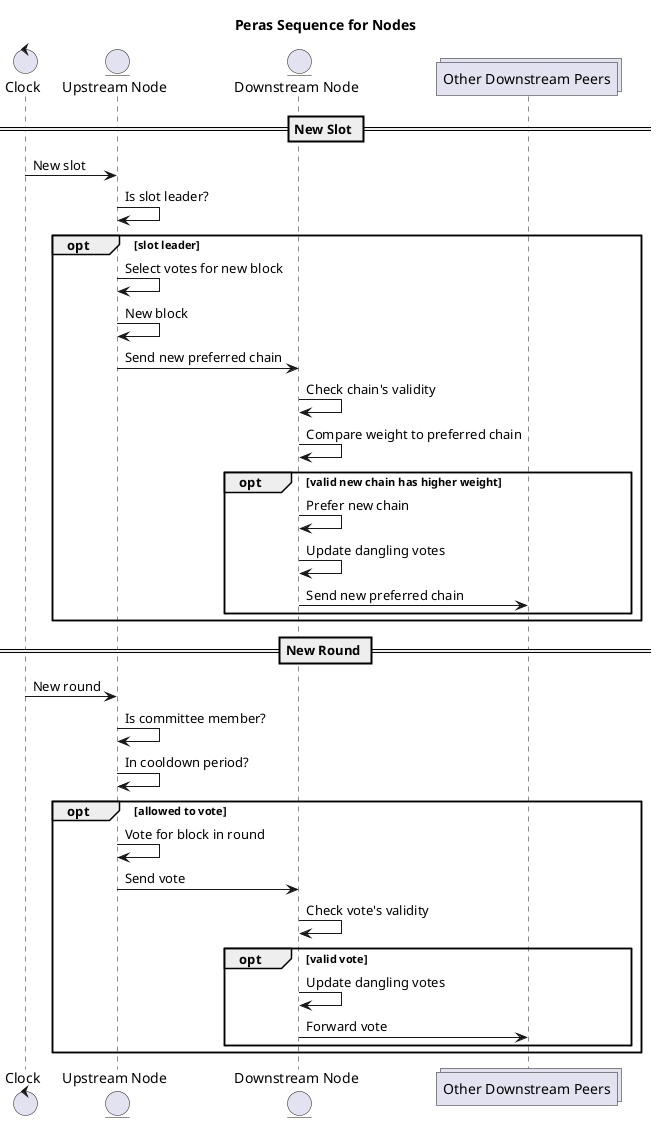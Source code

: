 @startuml

title Peras Sequence for Nodes

control "Clock" as clock
entity "Upstream Node" as node
entity "Downstream Node" as peer
collections "Other Downstream Peers" as downstream

== New Slot ==

clock -> node : New slot
node -> node : Is slot leader?
opt slot leader
  node -> node : Select votes for new block
  node -> node : New block
  node -> peer : Send new preferred chain
  peer -> peer : Check chain's validity
  peer -> peer : Compare weight to preferred chain
  opt valid new chain has higher weight
    peer -> peer : Prefer new chain
    peer -> peer : Update dangling votes
    peer -> downstream : Send new preferred chain
  end
end

== New Round ==
clock -> node : New round
node -> node : Is committee member?
node -> node : In cooldown period?
opt allowed to vote
  node -> node : Vote for block in round
  node -> peer : Send vote
  peer -> peer : Check vote's validity
  opt valid vote
    peer -> peer : Update dangling votes
    peer -> downstream : Forward vote
  end
end

@enduml
